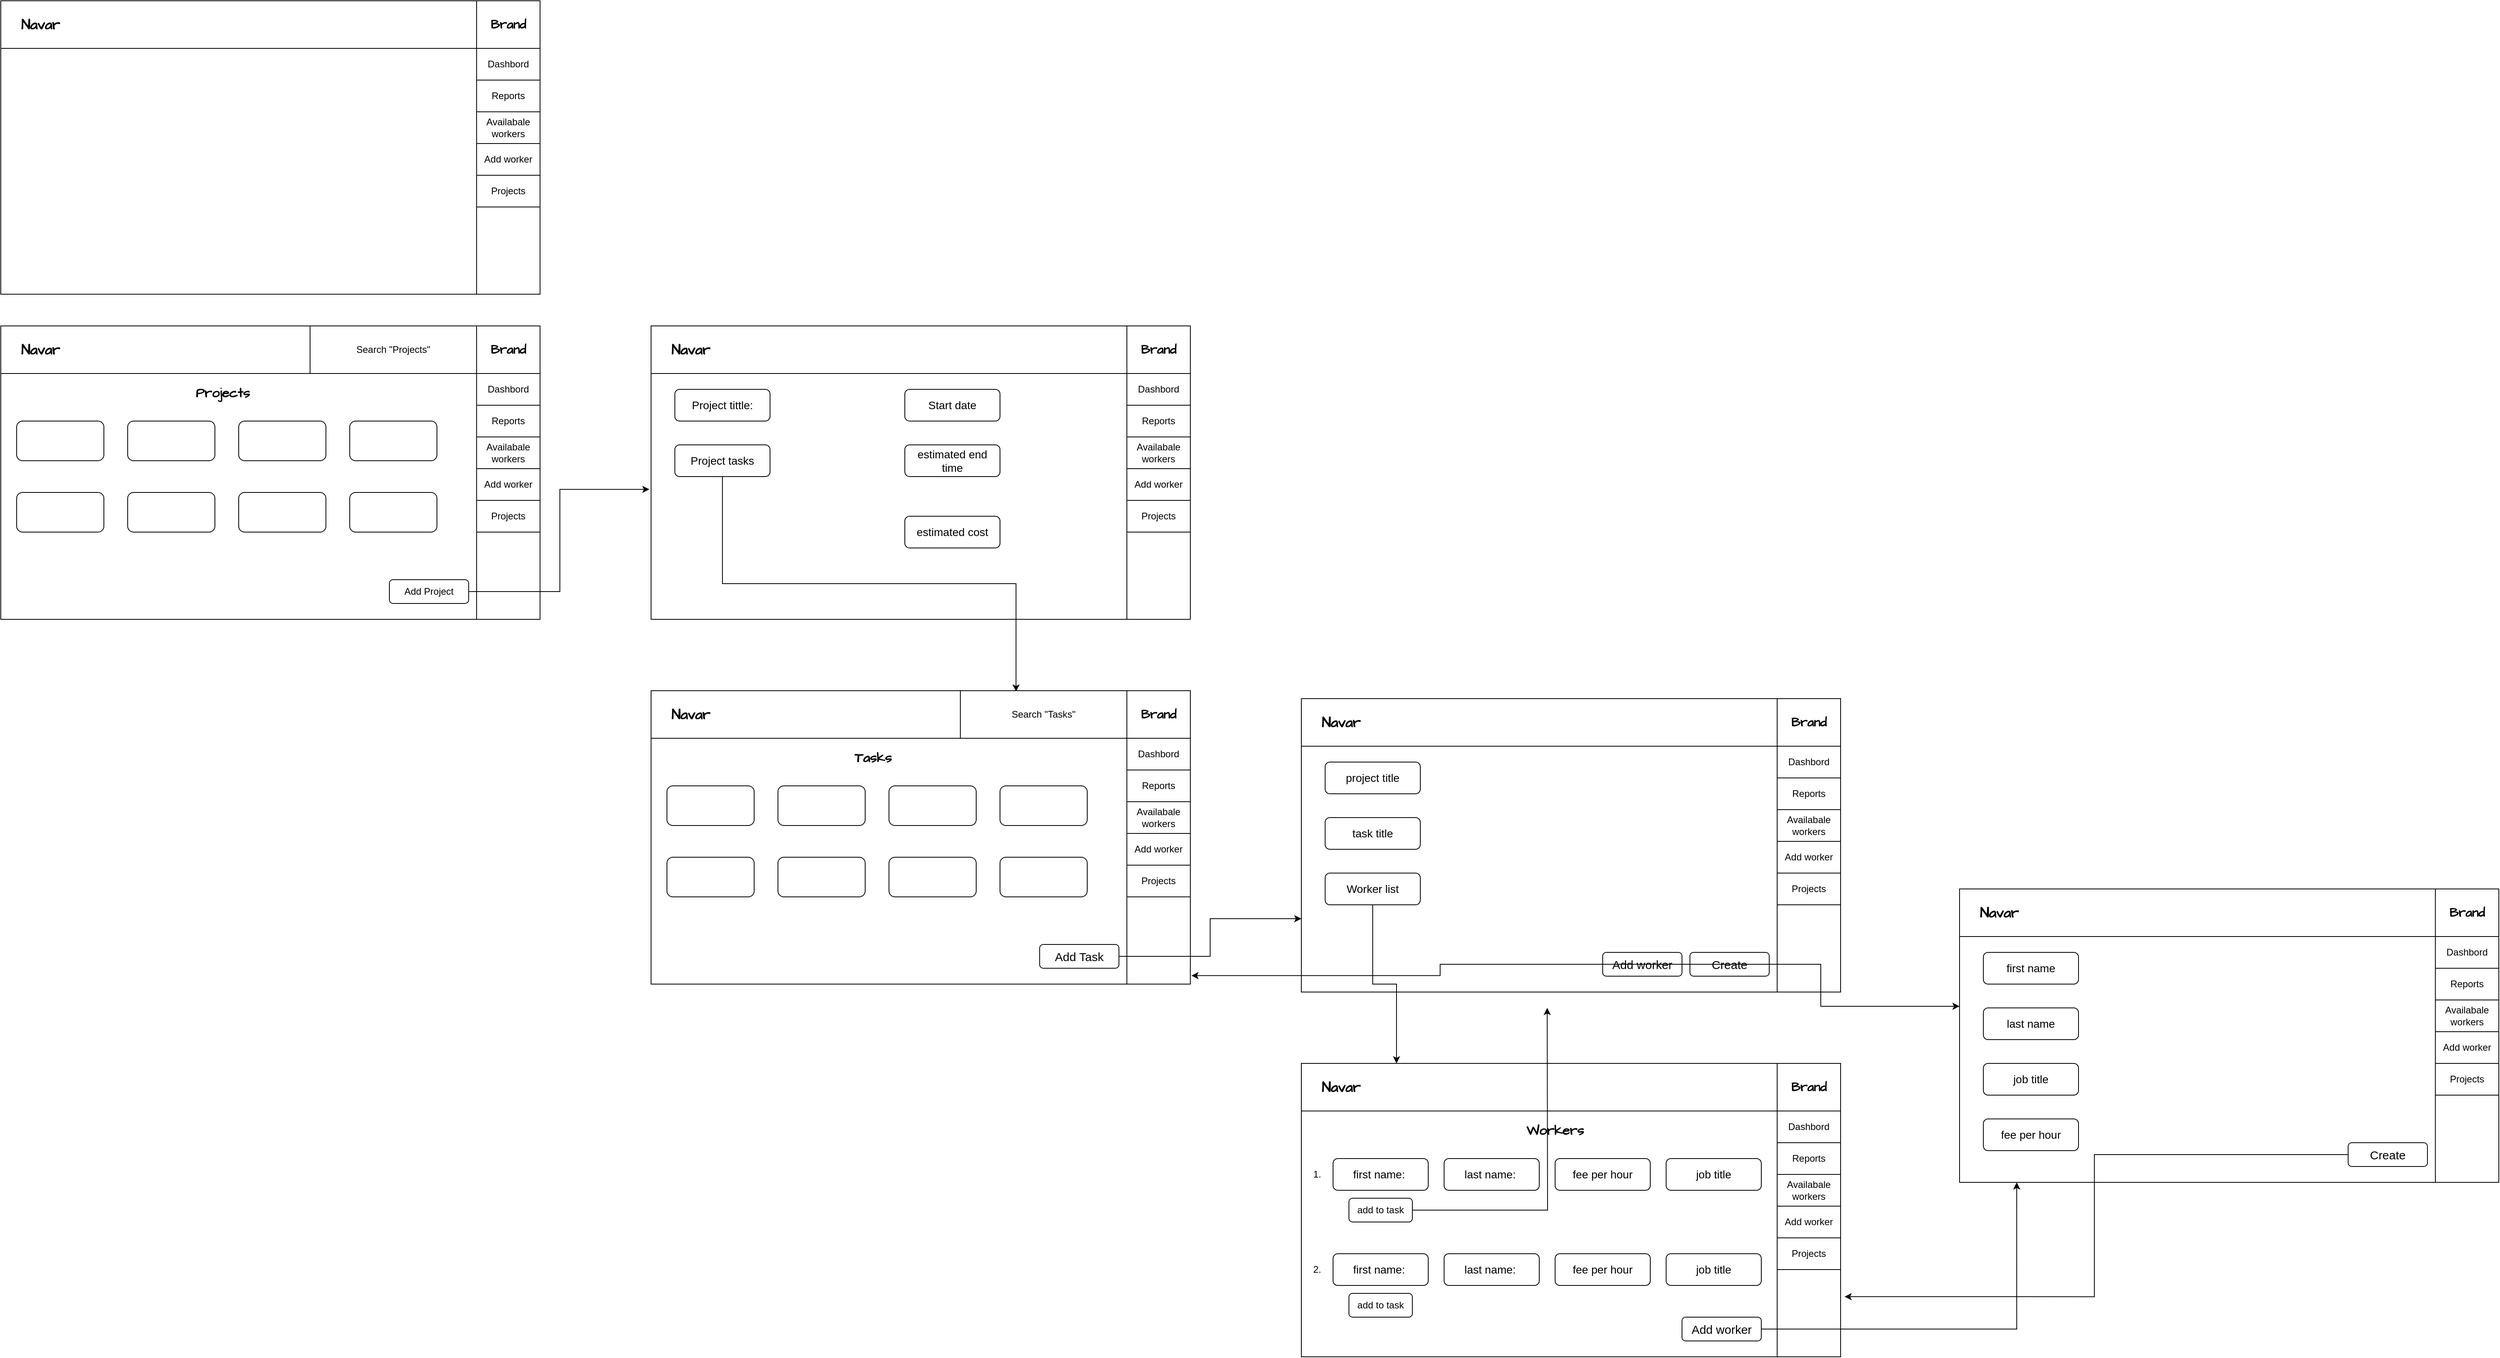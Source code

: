 <mxfile version="24.7.17">
  <diagram name="Page-1" id="PfFdcirzcV028Nw6eptN">
    <mxGraphModel dx="1500" dy="1999" grid="1" gridSize="10" guides="1" tooltips="1" connect="1" arrows="1" fold="1" page="1" pageScale="1" pageWidth="850" pageHeight="1100" background="none" math="0" shadow="0">
      <root>
        <mxCell id="0" />
        <mxCell id="1" parent="0" />
        <mxCell id="u3_5EbA_TvtJygDQ1i6E-4" value="" style="rounded=0;whiteSpace=wrap;html=1;hachureGap=4;fontFamily=Architects Daughter;fontSource=https%3A%2F%2Ffonts.googleapis.com%2Fcss%3Ffamily%3DArchitects%2BDaughter;" parent="1" vertex="1">
          <mxGeometry x="80" y="80" width="680" height="370" as="geometry" />
        </mxCell>
        <mxCell id="u3_5EbA_TvtJygDQ1i6E-6" value="" style="rounded=0;whiteSpace=wrap;html=1;hachureGap=4;fontFamily=Architects Daughter;fontSource=https%3A%2F%2Ffonts.googleapis.com%2Fcss%3Ffamily%3DArchitects%2BDaughter;" parent="1" vertex="1">
          <mxGeometry x="80" y="80" width="600" height="60" as="geometry" />
        </mxCell>
        <mxCell id="u3_5EbA_TvtJygDQ1i6E-7" value="" style="rounded=0;whiteSpace=wrap;html=1;hachureGap=4;fontFamily=Architects Daughter;fontSource=https%3A%2F%2Ffonts.googleapis.com%2Fcss%3Ffamily%3DArchitects%2BDaughter;" parent="1" vertex="1">
          <mxGeometry x="680" y="80" width="80" height="370" as="geometry" />
        </mxCell>
        <mxCell id="u3_5EbA_TvtJygDQ1i6E-8" value="&lt;font style=&quot;font-size: 16px;&quot;&gt;Brand&lt;/font&gt;" style="text;html=1;align=center;verticalAlign=middle;whiteSpace=wrap;rounded=0;fontFamily=Architects Daughter;fontSource=https%3A%2F%2Ffonts.googleapis.com%2Fcss%3Ffamily%3DArchitects%2BDaughter;fontStyle=1;" parent="1" vertex="1">
          <mxGeometry x="690" y="95" width="60" height="30" as="geometry" />
        </mxCell>
        <mxCell id="u3_5EbA_TvtJygDQ1i6E-10" value="&lt;div style=&quot;font-size: 14px;&quot;&gt;&lt;font style=&quot;font-size: 18px;&quot;&gt;&lt;b&gt;Navar&lt;/b&gt;&lt;/font&gt;&lt;/div&gt;" style="text;html=1;align=center;verticalAlign=middle;whiteSpace=wrap;rounded=0;fontFamily=Architects Daughter;fontSource=https%3A%2F%2Ffonts.googleapis.com%2Fcss%3Ffamily%3DArchitects%2BDaughter;" parent="1" vertex="1">
          <mxGeometry x="100" y="95" width="60" height="30" as="geometry" />
        </mxCell>
        <mxCell id="u3_5EbA_TvtJygDQ1i6E-11" value="" style="rounded=1;whiteSpace=wrap;html=1;hachureGap=4;fontFamily=Architects Daughter;fontSource=https%3A%2F%2Ffonts.googleapis.com%2Fcss%3Ffamily%3DArchitects%2BDaughter;" parent="1" vertex="1">
          <mxGeometry x="100" y="200" width="110" height="50" as="geometry" />
        </mxCell>
        <mxCell id="u3_5EbA_TvtJygDQ1i6E-12" value="" style="rounded=1;whiteSpace=wrap;html=1;hachureGap=4;fontFamily=Architects Daughter;fontSource=https%3A%2F%2Ffonts.googleapis.com%2Fcss%3Ffamily%3DArchitects%2BDaughter;" parent="1" vertex="1">
          <mxGeometry x="240" y="200" width="110" height="50" as="geometry" />
        </mxCell>
        <mxCell id="u3_5EbA_TvtJygDQ1i6E-13" value="" style="rounded=1;whiteSpace=wrap;html=1;hachureGap=4;fontFamily=Architects Daughter;fontSource=https%3A%2F%2Ffonts.googleapis.com%2Fcss%3Ffamily%3DArchitects%2BDaughter;" parent="1" vertex="1">
          <mxGeometry x="380" y="200" width="110" height="50" as="geometry" />
        </mxCell>
        <mxCell id="u3_5EbA_TvtJygDQ1i6E-14" value="" style="rounded=1;whiteSpace=wrap;html=1;hachureGap=4;fontFamily=Architects Daughter;fontSource=https%3A%2F%2Ffonts.googleapis.com%2Fcss%3Ffamily%3DArchitects%2BDaughter;" parent="1" vertex="1">
          <mxGeometry x="520" y="200" width="110" height="50" as="geometry" />
        </mxCell>
        <mxCell id="u3_5EbA_TvtJygDQ1i6E-15" value="" style="rounded=1;whiteSpace=wrap;html=1;hachureGap=4;fontFamily=Architects Daughter;fontSource=https%3A%2F%2Ffonts.googleapis.com%2Fcss%3Ffamily%3DArchitects%2BDaughter;" parent="1" vertex="1">
          <mxGeometry x="100" y="290" width="110" height="50" as="geometry" />
        </mxCell>
        <mxCell id="u3_5EbA_TvtJygDQ1i6E-16" value="" style="rounded=1;whiteSpace=wrap;html=1;hachureGap=4;fontFamily=Architects Daughter;fontSource=https%3A%2F%2Ffonts.googleapis.com%2Fcss%3Ffamily%3DArchitects%2BDaughter;" parent="1" vertex="1">
          <mxGeometry x="240" y="290" width="110" height="50" as="geometry" />
        </mxCell>
        <mxCell id="u3_5EbA_TvtJygDQ1i6E-17" value="" style="rounded=1;whiteSpace=wrap;html=1;hachureGap=4;fontFamily=Architects Daughter;fontSource=https%3A%2F%2Ffonts.googleapis.com%2Fcss%3Ffamily%3DArchitects%2BDaughter;" parent="1" vertex="1">
          <mxGeometry x="380" y="290" width="110" height="50" as="geometry" />
        </mxCell>
        <mxCell id="u3_5EbA_TvtJygDQ1i6E-18" value="" style="rounded=1;whiteSpace=wrap;html=1;hachureGap=4;fontFamily=Architects Daughter;fontSource=https%3A%2F%2Ffonts.googleapis.com%2Fcss%3Ffamily%3DArchitects%2BDaughter;" parent="1" vertex="1">
          <mxGeometry x="520" y="290" width="110" height="50" as="geometry" />
        </mxCell>
        <mxCell id="u3_5EbA_TvtJygDQ1i6E-19" value="&lt;div style=&quot;font-size: 17px;&quot;&gt;Projects&lt;/div&gt;" style="text;html=1;align=center;verticalAlign=middle;whiteSpace=wrap;rounded=0;fontFamily=Architects Daughter;fontSource=https%3A%2F%2Ffonts.googleapis.com%2Fcss%3Ffamily%3DArchitects%2BDaughter;fontSize=17;fontStyle=1;" parent="1" vertex="1">
          <mxGeometry x="330" y="150" width="60" height="30" as="geometry" />
        </mxCell>
        <mxCell id="u3_5EbA_TvtJygDQ1i6E-25" value="Add Project" style="rounded=1;whiteSpace=wrap;html=1;" parent="1" vertex="1">
          <mxGeometry x="570" y="400" width="100" height="30" as="geometry" />
        </mxCell>
        <mxCell id="u3_5EbA_TvtJygDQ1i6E-41" value="" style="rounded=0;whiteSpace=wrap;html=1;hachureGap=4;fontFamily=Architects Daughter;fontSource=https%3A%2F%2Ffonts.googleapis.com%2Fcss%3Ffamily%3DArchitects%2BDaughter;" parent="1" vertex="1">
          <mxGeometry x="80" y="-330" width="680" height="370" as="geometry" />
        </mxCell>
        <mxCell id="u3_5EbA_TvtJygDQ1i6E-42" value="" style="rounded=0;whiteSpace=wrap;html=1;hachureGap=4;fontFamily=Architects Daughter;fontSource=https%3A%2F%2Ffonts.googleapis.com%2Fcss%3Ffamily%3DArchitects%2BDaughter;" parent="1" vertex="1">
          <mxGeometry x="80" y="-330" width="600" height="60" as="geometry" />
        </mxCell>
        <mxCell id="u3_5EbA_TvtJygDQ1i6E-43" value="" style="rounded=0;whiteSpace=wrap;html=1;hachureGap=4;fontFamily=Architects Daughter;fontSource=https%3A%2F%2Ffonts.googleapis.com%2Fcss%3Ffamily%3DArchitects%2BDaughter;" parent="1" vertex="1">
          <mxGeometry x="680" y="-330" width="80" height="370" as="geometry" />
        </mxCell>
        <mxCell id="u3_5EbA_TvtJygDQ1i6E-45" value="&lt;div style=&quot;font-size: 14px;&quot;&gt;&lt;font style=&quot;font-size: 18px;&quot;&gt;&lt;b&gt;Navar&lt;/b&gt;&lt;/font&gt;&lt;/div&gt;" style="text;html=1;align=center;verticalAlign=middle;whiteSpace=wrap;rounded=0;fontFamily=Architects Daughter;fontSource=https%3A%2F%2Ffonts.googleapis.com%2Fcss%3Ffamily%3DArchitects%2BDaughter;" parent="1" vertex="1">
          <mxGeometry x="100" y="-315" width="60" height="30" as="geometry" />
        </mxCell>
        <mxCell id="u3_5EbA_TvtJygDQ1i6E-56" value="" style="rounded=0;whiteSpace=wrap;html=1;hachureGap=4;fontFamily=Architects Daughter;fontSource=https%3A%2F%2Ffonts.googleapis.com%2Fcss%3Ffamily%3DArchitects%2BDaughter;" parent="1" vertex="1">
          <mxGeometry x="900" y="80" width="680" height="370" as="geometry" />
        </mxCell>
        <mxCell id="u3_5EbA_TvtJygDQ1i6E-57" value="" style="rounded=0;whiteSpace=wrap;html=1;hachureGap=4;fontFamily=Architects Daughter;fontSource=https%3A%2F%2Ffonts.googleapis.com%2Fcss%3Ffamily%3DArchitects%2BDaughter;" parent="1" vertex="1">
          <mxGeometry x="900" y="80" width="600" height="60" as="geometry" />
        </mxCell>
        <mxCell id="u3_5EbA_TvtJygDQ1i6E-58" value="" style="rounded=0;whiteSpace=wrap;html=1;hachureGap=4;fontFamily=Architects Daughter;fontSource=https%3A%2F%2Ffonts.googleapis.com%2Fcss%3Ffamily%3DArchitects%2BDaughter;" parent="1" vertex="1">
          <mxGeometry x="1500" y="80" width="80" height="370" as="geometry" />
        </mxCell>
        <mxCell id="u3_5EbA_TvtJygDQ1i6E-59" value="&lt;font style=&quot;font-size: 16px;&quot;&gt;Brand&lt;/font&gt;" style="text;html=1;align=center;verticalAlign=middle;whiteSpace=wrap;rounded=0;fontFamily=Architects Daughter;fontSource=https%3A%2F%2Ffonts.googleapis.com%2Fcss%3Ffamily%3DArchitects%2BDaughter;fontStyle=1;" parent="1" vertex="1">
          <mxGeometry x="1510" y="95" width="60" height="30" as="geometry" />
        </mxCell>
        <mxCell id="u3_5EbA_TvtJygDQ1i6E-60" value="&lt;div style=&quot;font-size: 14px;&quot;&gt;&lt;font style=&quot;font-size: 18px;&quot;&gt;&lt;b&gt;Navar&lt;/b&gt;&lt;/font&gt;&lt;/div&gt;" style="text;html=1;align=center;verticalAlign=middle;whiteSpace=wrap;rounded=0;fontFamily=Architects Daughter;fontSource=https%3A%2F%2Ffonts.googleapis.com%2Fcss%3Ffamily%3DArchitects%2BDaughter;" parent="1" vertex="1">
          <mxGeometry x="920" y="95" width="60" height="30" as="geometry" />
        </mxCell>
        <mxCell id="u3_5EbA_TvtJygDQ1i6E-62" style="edgeStyle=orthogonalEdgeStyle;rounded=0;orthogonalLoop=1;jettySize=auto;html=1;entryX=-0.003;entryY=0.557;entryDx=0;entryDy=0;entryPerimeter=0;" parent="1" source="u3_5EbA_TvtJygDQ1i6E-25" target="u3_5EbA_TvtJygDQ1i6E-56" edge="1">
          <mxGeometry relative="1" as="geometry" />
        </mxCell>
        <mxCell id="u3_5EbA_TvtJygDQ1i6E-63" value="Project tittle: " style="rounded=1;whiteSpace=wrap;html=1;fontSize=14;" parent="1" vertex="1">
          <mxGeometry x="930" y="160" width="120" height="40" as="geometry" />
        </mxCell>
        <mxCell id="u3_5EbA_TvtJygDQ1i6E-64" value="&lt;div&gt;Project tasks&lt;/div&gt;" style="rounded=1;whiteSpace=wrap;html=1;fontSize=14;" parent="1" vertex="1">
          <mxGeometry x="930" y="230" width="120" height="40" as="geometry" />
        </mxCell>
        <mxCell id="u3_5EbA_TvtJygDQ1i6E-72" style="edgeStyle=orthogonalEdgeStyle;rounded=0;orthogonalLoop=1;jettySize=auto;html=1;entryX=0.767;entryY=0.018;entryDx=0;entryDy=0;entryPerimeter=0;" parent="1" source="u3_5EbA_TvtJygDQ1i6E-64" target="u3_5EbA_TvtJygDQ1i6E-74" edge="1">
          <mxGeometry relative="1" as="geometry">
            <mxPoint x="1399.8" y="531.02" as="targetPoint" />
          </mxGeometry>
        </mxCell>
        <mxCell id="u3_5EbA_TvtJygDQ1i6E-73" value="" style="rounded=0;whiteSpace=wrap;html=1;hachureGap=4;fontFamily=Architects Daughter;fontSource=https%3A%2F%2Ffonts.googleapis.com%2Fcss%3Ffamily%3DArchitects%2BDaughter;" parent="1" vertex="1">
          <mxGeometry x="900" y="540" width="680" height="370" as="geometry" />
        </mxCell>
        <mxCell id="u3_5EbA_TvtJygDQ1i6E-74" value="" style="rounded=0;whiteSpace=wrap;html=1;hachureGap=4;fontFamily=Architects Daughter;fontSource=https%3A%2F%2Ffonts.googleapis.com%2Fcss%3Ffamily%3DArchitects%2BDaughter;" parent="1" vertex="1">
          <mxGeometry x="900" y="540" width="600" height="60" as="geometry" />
        </mxCell>
        <mxCell id="u3_5EbA_TvtJygDQ1i6E-75" value="" style="rounded=0;whiteSpace=wrap;html=1;hachureGap=4;fontFamily=Architects Daughter;fontSource=https%3A%2F%2Ffonts.googleapis.com%2Fcss%3Ffamily%3DArchitects%2BDaughter;" parent="1" vertex="1">
          <mxGeometry x="1500" y="540" width="80" height="370" as="geometry" />
        </mxCell>
        <mxCell id="u3_5EbA_TvtJygDQ1i6E-76" value="&lt;font style=&quot;font-size: 16px;&quot;&gt;Brand&lt;/font&gt;" style="text;html=1;align=center;verticalAlign=middle;whiteSpace=wrap;rounded=0;fontFamily=Architects Daughter;fontSource=https%3A%2F%2Ffonts.googleapis.com%2Fcss%3Ffamily%3DArchitects%2BDaughter;fontStyle=1;" parent="1" vertex="1">
          <mxGeometry x="1510" y="555" width="60" height="30" as="geometry" />
        </mxCell>
        <mxCell id="u3_5EbA_TvtJygDQ1i6E-77" value="&lt;div style=&quot;font-size: 14px;&quot;&gt;&lt;font style=&quot;font-size: 18px;&quot;&gt;&lt;b&gt;Navar&lt;/b&gt;&lt;/font&gt;&lt;/div&gt;" style="text;html=1;align=center;verticalAlign=middle;whiteSpace=wrap;rounded=0;fontFamily=Architects Daughter;fontSource=https%3A%2F%2Ffonts.googleapis.com%2Fcss%3Ffamily%3DArchitects%2BDaughter;" parent="1" vertex="1">
          <mxGeometry x="920" y="555" width="60" height="30" as="geometry" />
        </mxCell>
        <mxCell id="u3_5EbA_TvtJygDQ1i6E-78" value="" style="rounded=1;whiteSpace=wrap;html=1;hachureGap=4;fontFamily=Architects Daughter;fontSource=https%3A%2F%2Ffonts.googleapis.com%2Fcss%3Ffamily%3DArchitects%2BDaughter;" parent="1" vertex="1">
          <mxGeometry x="920" y="660" width="110" height="50" as="geometry" />
        </mxCell>
        <mxCell id="u3_5EbA_TvtJygDQ1i6E-79" value="" style="rounded=1;whiteSpace=wrap;html=1;hachureGap=4;fontFamily=Architects Daughter;fontSource=https%3A%2F%2Ffonts.googleapis.com%2Fcss%3Ffamily%3DArchitects%2BDaughter;" parent="1" vertex="1">
          <mxGeometry x="1060" y="660" width="110" height="50" as="geometry" />
        </mxCell>
        <mxCell id="u3_5EbA_TvtJygDQ1i6E-80" value="" style="rounded=1;whiteSpace=wrap;html=1;hachureGap=4;fontFamily=Architects Daughter;fontSource=https%3A%2F%2Ffonts.googleapis.com%2Fcss%3Ffamily%3DArchitects%2BDaughter;" parent="1" vertex="1">
          <mxGeometry x="1200" y="660" width="110" height="50" as="geometry" />
        </mxCell>
        <mxCell id="u3_5EbA_TvtJygDQ1i6E-81" value="" style="rounded=1;whiteSpace=wrap;html=1;hachureGap=4;fontFamily=Architects Daughter;fontSource=https%3A%2F%2Ffonts.googleapis.com%2Fcss%3Ffamily%3DArchitects%2BDaughter;" parent="1" vertex="1">
          <mxGeometry x="1340" y="660" width="110" height="50" as="geometry" />
        </mxCell>
        <mxCell id="u3_5EbA_TvtJygDQ1i6E-82" value="" style="rounded=1;whiteSpace=wrap;html=1;hachureGap=4;fontFamily=Architects Daughter;fontSource=https%3A%2F%2Ffonts.googleapis.com%2Fcss%3Ffamily%3DArchitects%2BDaughter;" parent="1" vertex="1">
          <mxGeometry x="920" y="750" width="110" height="50" as="geometry" />
        </mxCell>
        <mxCell id="u3_5EbA_TvtJygDQ1i6E-83" value="" style="rounded=1;whiteSpace=wrap;html=1;hachureGap=4;fontFamily=Architects Daughter;fontSource=https%3A%2F%2Ffonts.googleapis.com%2Fcss%3Ffamily%3DArchitects%2BDaughter;" parent="1" vertex="1">
          <mxGeometry x="1060" y="750" width="110" height="50" as="geometry" />
        </mxCell>
        <mxCell id="u3_5EbA_TvtJygDQ1i6E-84" value="" style="rounded=1;whiteSpace=wrap;html=1;hachureGap=4;fontFamily=Architects Daughter;fontSource=https%3A%2F%2Ffonts.googleapis.com%2Fcss%3Ffamily%3DArchitects%2BDaughter;" parent="1" vertex="1">
          <mxGeometry x="1200" y="750" width="110" height="50" as="geometry" />
        </mxCell>
        <mxCell id="u3_5EbA_TvtJygDQ1i6E-85" value="" style="rounded=1;whiteSpace=wrap;html=1;hachureGap=4;fontFamily=Architects Daughter;fontSource=https%3A%2F%2Ffonts.googleapis.com%2Fcss%3Ffamily%3DArchitects%2BDaughter;" parent="1" vertex="1">
          <mxGeometry x="1340" y="750" width="110" height="50" as="geometry" />
        </mxCell>
        <mxCell id="u3_5EbA_TvtJygDQ1i6E-86" value="Tasks" style="text;html=1;align=center;verticalAlign=middle;whiteSpace=wrap;rounded=0;fontFamily=Architects Daughter;fontSource=https%3A%2F%2Ffonts.googleapis.com%2Fcss%3Ffamily%3DArchitects%2BDaughter;fontSize=17;fontStyle=1;" parent="1" vertex="1">
          <mxGeometry x="1150" y="610" width="60" height="30" as="geometry" />
        </mxCell>
        <mxCell id="u3_5EbA_TvtJygDQ1i6E-113" style="edgeStyle=orthogonalEdgeStyle;rounded=0;orthogonalLoop=1;jettySize=auto;html=1;entryX=0;entryY=0.75;entryDx=0;entryDy=0;" parent="1" source="u3_5EbA_TvtJygDQ1i6E-87" target="u3_5EbA_TvtJygDQ1i6E-99" edge="1">
          <mxGeometry relative="1" as="geometry" />
        </mxCell>
        <mxCell id="u3_5EbA_TvtJygDQ1i6E-87" value="&lt;font style=&quot;font-size: 15px;&quot;&gt;Add Task&lt;br&gt;&lt;/font&gt;" style="rounded=1;whiteSpace=wrap;html=1;" parent="1" vertex="1">
          <mxGeometry x="1390" y="860" width="100" height="30" as="geometry" />
        </mxCell>
        <mxCell id="u3_5EbA_TvtJygDQ1i6E-89" value="Start date" style="rounded=1;whiteSpace=wrap;html=1;fontSize=14;" parent="1" vertex="1">
          <mxGeometry x="1220" y="160" width="120" height="40" as="geometry" />
        </mxCell>
        <mxCell id="u3_5EbA_TvtJygDQ1i6E-94" value="estimated end time" style="rounded=1;whiteSpace=wrap;html=1;fontSize=14;" parent="1" vertex="1">
          <mxGeometry x="1220" y="230" width="120" height="40" as="geometry" />
        </mxCell>
        <mxCell id="u3_5EbA_TvtJygDQ1i6E-97" value="estimated cost" style="rounded=1;whiteSpace=wrap;html=1;fontSize=14;" parent="1" vertex="1">
          <mxGeometry x="1220" y="320" width="120" height="40" as="geometry" />
        </mxCell>
        <mxCell id="u3_5EbA_TvtJygDQ1i6E-99" value="" style="rounded=0;whiteSpace=wrap;html=1;hachureGap=4;fontFamily=Architects Daughter;fontSource=https%3A%2F%2Ffonts.googleapis.com%2Fcss%3Ffamily%3DArchitects%2BDaughter;" parent="1" vertex="1">
          <mxGeometry x="1720" y="550" width="680" height="370" as="geometry" />
        </mxCell>
        <mxCell id="u3_5EbA_TvtJygDQ1i6E-100" value="" style="rounded=0;whiteSpace=wrap;html=1;hachureGap=4;fontFamily=Architects Daughter;fontSource=https%3A%2F%2Ffonts.googleapis.com%2Fcss%3Ffamily%3DArchitects%2BDaughter;" parent="1" vertex="1">
          <mxGeometry x="1720" y="550" width="600" height="60" as="geometry" />
        </mxCell>
        <mxCell id="u3_5EbA_TvtJygDQ1i6E-101" value="" style="rounded=0;whiteSpace=wrap;html=1;hachureGap=4;fontFamily=Architects Daughter;fontSource=https%3A%2F%2Ffonts.googleapis.com%2Fcss%3Ffamily%3DArchitects%2BDaughter;" parent="1" vertex="1">
          <mxGeometry x="2320" y="550" width="80" height="370" as="geometry" />
        </mxCell>
        <mxCell id="u3_5EbA_TvtJygDQ1i6E-102" value="&lt;font style=&quot;font-size: 16px;&quot;&gt;Brand&lt;/font&gt;" style="text;html=1;align=center;verticalAlign=middle;whiteSpace=wrap;rounded=0;fontFamily=Architects Daughter;fontSource=https%3A%2F%2Ffonts.googleapis.com%2Fcss%3Ffamily%3DArchitects%2BDaughter;fontStyle=1;" parent="1" vertex="1">
          <mxGeometry x="2330" y="565" width="60" height="30" as="geometry" />
        </mxCell>
        <mxCell id="u3_5EbA_TvtJygDQ1i6E-103" value="&lt;div style=&quot;font-size: 14px;&quot;&gt;&lt;font style=&quot;font-size: 18px;&quot;&gt;&lt;b&gt;Navar&lt;/b&gt;&lt;/font&gt;&lt;/div&gt;" style="text;html=1;align=center;verticalAlign=middle;whiteSpace=wrap;rounded=0;fontFamily=Architects Daughter;fontSource=https%3A%2F%2Ffonts.googleapis.com%2Fcss%3Ffamily%3DArchitects%2BDaughter;" parent="1" vertex="1">
          <mxGeometry x="1740" y="565" width="60" height="30" as="geometry" />
        </mxCell>
        <mxCell id="u3_5EbA_TvtJygDQ1i6E-104" value="task title" style="rounded=1;whiteSpace=wrap;html=1;fontSize=14;" parent="1" vertex="1">
          <mxGeometry x="1750" y="700" width="120" height="40" as="geometry" />
        </mxCell>
        <mxCell id="nrmwwnFytRlc-2MW3OOw-3" value="&lt;font style=&quot;font-size: 15px;&quot;&gt;Add worker&lt;br&gt;&lt;/font&gt;" style="rounded=1;whiteSpace=wrap;html=1;" vertex="1" parent="1">
          <mxGeometry x="2100" y="870" width="100" height="30" as="geometry" />
        </mxCell>
        <mxCell id="nrmwwnFytRlc-2MW3OOw-4" value="" style="rounded=0;whiteSpace=wrap;html=1;hachureGap=4;fontFamily=Architects Daughter;fontSource=https%3A%2F%2Ffonts.googleapis.com%2Fcss%3Ffamily%3DArchitects%2BDaughter;" vertex="1" parent="1">
          <mxGeometry x="1720" y="1010" width="680" height="370" as="geometry" />
        </mxCell>
        <mxCell id="nrmwwnFytRlc-2MW3OOw-5" value="" style="rounded=0;whiteSpace=wrap;html=1;hachureGap=4;fontFamily=Architects Daughter;fontSource=https%3A%2F%2Ffonts.googleapis.com%2Fcss%3Ffamily%3DArchitects%2BDaughter;" vertex="1" parent="1">
          <mxGeometry x="1720" y="1010" width="600" height="60" as="geometry" />
        </mxCell>
        <mxCell id="nrmwwnFytRlc-2MW3OOw-6" value="" style="rounded=0;whiteSpace=wrap;html=1;hachureGap=4;fontFamily=Architects Daughter;fontSource=https%3A%2F%2Ffonts.googleapis.com%2Fcss%3Ffamily%3DArchitects%2BDaughter;" vertex="1" parent="1">
          <mxGeometry x="2320" y="1010" width="80" height="370" as="geometry" />
        </mxCell>
        <mxCell id="nrmwwnFytRlc-2MW3OOw-7" value="&lt;font style=&quot;font-size: 16px;&quot;&gt;Brand&lt;/font&gt;" style="text;html=1;align=center;verticalAlign=middle;whiteSpace=wrap;rounded=0;fontFamily=Architects Daughter;fontSource=https%3A%2F%2Ffonts.googleapis.com%2Fcss%3Ffamily%3DArchitects%2BDaughter;fontStyle=1;" vertex="1" parent="1">
          <mxGeometry x="2330" y="1025" width="60" height="30" as="geometry" />
        </mxCell>
        <mxCell id="nrmwwnFytRlc-2MW3OOw-8" value="&lt;div style=&quot;font-size: 14px;&quot;&gt;&lt;font style=&quot;font-size: 18px;&quot;&gt;&lt;b&gt;Navar&lt;/b&gt;&lt;/font&gt;&lt;/div&gt;" style="text;html=1;align=center;verticalAlign=middle;whiteSpace=wrap;rounded=0;fontFamily=Architects Daughter;fontSource=https%3A%2F%2Ffonts.googleapis.com%2Fcss%3Ffamily%3DArchitects%2BDaughter;" vertex="1" parent="1">
          <mxGeometry x="1740" y="1025" width="60" height="30" as="geometry" />
        </mxCell>
        <mxCell id="nrmwwnFytRlc-2MW3OOw-18" value="Worker list" style="rounded=1;whiteSpace=wrap;html=1;fontSize=14;" vertex="1" parent="1">
          <mxGeometry x="1750" y="770" width="120" height="40" as="geometry" />
        </mxCell>
        <mxCell id="nrmwwnFytRlc-2MW3OOw-19" style="edgeStyle=orthogonalEdgeStyle;rounded=0;orthogonalLoop=1;jettySize=auto;html=1;entryX=0.2;entryY=0;entryDx=0;entryDy=0;entryPerimeter=0;" edge="1" parent="1" source="nrmwwnFytRlc-2MW3OOw-18" target="nrmwwnFytRlc-2MW3OOw-5">
          <mxGeometry relative="1" as="geometry" />
        </mxCell>
        <mxCell id="nrmwwnFytRlc-2MW3OOw-21" value="first name:&amp;nbsp;" style="rounded=1;whiteSpace=wrap;html=1;fontSize=14;" vertex="1" parent="1">
          <mxGeometry x="1760" y="1130" width="120" height="40" as="geometry" />
        </mxCell>
        <mxCell id="nrmwwnFytRlc-2MW3OOw-24" value="last name:&amp;nbsp;" style="rounded=1;whiteSpace=wrap;html=1;fontSize=14;" vertex="1" parent="1">
          <mxGeometry x="1900" y="1130" width="120" height="40" as="geometry" />
        </mxCell>
        <mxCell id="nrmwwnFytRlc-2MW3OOw-27" value="job title" style="rounded=1;whiteSpace=wrap;html=1;fontSize=14;" vertex="1" parent="1">
          <mxGeometry x="2180" y="1130" width="120" height="40" as="geometry" />
        </mxCell>
        <mxCell id="nrmwwnFytRlc-2MW3OOw-87" value="" style="edgeStyle=orthogonalEdgeStyle;rounded=0;orthogonalLoop=1;jettySize=auto;html=1;" edge="1" parent="1" target="nrmwwnFytRlc-2MW3OOw-86">
          <mxGeometry relative="1" as="geometry">
            <mxPoint x="2250" y="1125" as="sourcePoint" />
          </mxGeometry>
        </mxCell>
        <mxCell id="nrmwwnFytRlc-2MW3OOw-32" value="" style="rounded=0;whiteSpace=wrap;html=1;" vertex="1" parent="1">
          <mxGeometry x="680" y="-330" width="80" height="60" as="geometry" />
        </mxCell>
        <mxCell id="u3_5EbA_TvtJygDQ1i6E-44" value="&lt;font style=&quot;font-size: 16px;&quot;&gt;Brand&lt;/font&gt;" style="text;html=1;align=center;verticalAlign=middle;whiteSpace=wrap;rounded=0;fontFamily=Architects Daughter;fontSource=https%3A%2F%2Ffonts.googleapis.com%2Fcss%3Ffamily%3DArchitects%2BDaughter;fontStyle=1;" parent="1" vertex="1">
          <mxGeometry x="690" y="-315" width="60" height="30" as="geometry" />
        </mxCell>
        <mxCell id="nrmwwnFytRlc-2MW3OOw-35" value="Dashbord" style="rounded=0;whiteSpace=wrap;html=1;" vertex="1" parent="1">
          <mxGeometry x="680" y="-270" width="80" height="40" as="geometry" />
        </mxCell>
        <mxCell id="nrmwwnFytRlc-2MW3OOw-36" value="Reports" style="rounded=0;whiteSpace=wrap;html=1;" vertex="1" parent="1">
          <mxGeometry x="680" y="-230" width="80" height="40" as="geometry" />
        </mxCell>
        <mxCell id="nrmwwnFytRlc-2MW3OOw-37" value="Projects" style="rounded=0;whiteSpace=wrap;html=1;" vertex="1" parent="1">
          <mxGeometry x="680" y="-110" width="80" height="40" as="geometry" />
        </mxCell>
        <mxCell id="nrmwwnFytRlc-2MW3OOw-38" value="Availabale workers" style="rounded=0;whiteSpace=wrap;html=1;" vertex="1" parent="1">
          <mxGeometry x="680" y="-190" width="80" height="40" as="geometry" />
        </mxCell>
        <mxCell id="nrmwwnFytRlc-2MW3OOw-39" value="Add worker" style="rounded=0;whiteSpace=wrap;html=1;" vertex="1" parent="1">
          <mxGeometry x="680" y="-150" width="80" height="40" as="geometry" />
        </mxCell>
        <mxCell id="nrmwwnFytRlc-2MW3OOw-40" value="Dashbord" style="rounded=0;whiteSpace=wrap;html=1;" vertex="1" parent="1">
          <mxGeometry x="680" y="140" width="80" height="40" as="geometry" />
        </mxCell>
        <mxCell id="nrmwwnFytRlc-2MW3OOw-41" value="Reports" style="rounded=0;whiteSpace=wrap;html=1;" vertex="1" parent="1">
          <mxGeometry x="680" y="180" width="80" height="40" as="geometry" />
        </mxCell>
        <mxCell id="nrmwwnFytRlc-2MW3OOw-42" value="Projects" style="rounded=0;whiteSpace=wrap;html=1;" vertex="1" parent="1">
          <mxGeometry x="680" y="300" width="80" height="40" as="geometry" />
        </mxCell>
        <mxCell id="nrmwwnFytRlc-2MW3OOw-43" value="Availabale workers" style="rounded=0;whiteSpace=wrap;html=1;" vertex="1" parent="1">
          <mxGeometry x="680" y="220" width="80" height="40" as="geometry" />
        </mxCell>
        <mxCell id="nrmwwnFytRlc-2MW3OOw-44" value="Add worker" style="rounded=0;whiteSpace=wrap;html=1;" vertex="1" parent="1">
          <mxGeometry x="680" y="260" width="80" height="40" as="geometry" />
        </mxCell>
        <mxCell id="nrmwwnFytRlc-2MW3OOw-45" value="Dashbord" style="rounded=0;whiteSpace=wrap;html=1;" vertex="1" parent="1">
          <mxGeometry x="1500" y="140" width="80" height="40" as="geometry" />
        </mxCell>
        <mxCell id="nrmwwnFytRlc-2MW3OOw-46" value="Reports" style="rounded=0;whiteSpace=wrap;html=1;" vertex="1" parent="1">
          <mxGeometry x="1500" y="180" width="80" height="40" as="geometry" />
        </mxCell>
        <mxCell id="nrmwwnFytRlc-2MW3OOw-47" value="Projects" style="rounded=0;whiteSpace=wrap;html=1;" vertex="1" parent="1">
          <mxGeometry x="1500" y="300" width="80" height="40" as="geometry" />
        </mxCell>
        <mxCell id="nrmwwnFytRlc-2MW3OOw-48" value="Availabale workers" style="rounded=0;whiteSpace=wrap;html=1;" vertex="1" parent="1">
          <mxGeometry x="1500" y="220" width="80" height="40" as="geometry" />
        </mxCell>
        <mxCell id="nrmwwnFytRlc-2MW3OOw-49" value="Add worker" style="rounded=0;whiteSpace=wrap;html=1;" vertex="1" parent="1">
          <mxGeometry x="1500" y="260" width="80" height="40" as="geometry" />
        </mxCell>
        <mxCell id="nrmwwnFytRlc-2MW3OOw-50" value="Dashbord" style="rounded=0;whiteSpace=wrap;html=1;" vertex="1" parent="1">
          <mxGeometry x="1500" y="600" width="80" height="40" as="geometry" />
        </mxCell>
        <mxCell id="nrmwwnFytRlc-2MW3OOw-51" value="Reports" style="rounded=0;whiteSpace=wrap;html=1;" vertex="1" parent="1">
          <mxGeometry x="1500" y="640" width="80" height="40" as="geometry" />
        </mxCell>
        <mxCell id="nrmwwnFytRlc-2MW3OOw-52" value="Projects" style="rounded=0;whiteSpace=wrap;html=1;" vertex="1" parent="1">
          <mxGeometry x="1500" y="760" width="80" height="40" as="geometry" />
        </mxCell>
        <mxCell id="nrmwwnFytRlc-2MW3OOw-53" value="Availabale workers" style="rounded=0;whiteSpace=wrap;html=1;" vertex="1" parent="1">
          <mxGeometry x="1500" y="680" width="80" height="40" as="geometry" />
        </mxCell>
        <mxCell id="nrmwwnFytRlc-2MW3OOw-54" value="Add worker" style="rounded=0;whiteSpace=wrap;html=1;" vertex="1" parent="1">
          <mxGeometry x="1500" y="720" width="80" height="40" as="geometry" />
        </mxCell>
        <mxCell id="nrmwwnFytRlc-2MW3OOw-55" value="Dashbord" style="rounded=0;whiteSpace=wrap;html=1;" vertex="1" parent="1">
          <mxGeometry x="2320" y="610" width="80" height="40" as="geometry" />
        </mxCell>
        <mxCell id="nrmwwnFytRlc-2MW3OOw-56" value="Reports" style="rounded=0;whiteSpace=wrap;html=1;" vertex="1" parent="1">
          <mxGeometry x="2320" y="650" width="80" height="40" as="geometry" />
        </mxCell>
        <mxCell id="nrmwwnFytRlc-2MW3OOw-57" value="Projects" style="rounded=0;whiteSpace=wrap;html=1;" vertex="1" parent="1">
          <mxGeometry x="2320" y="770" width="80" height="40" as="geometry" />
        </mxCell>
        <mxCell id="nrmwwnFytRlc-2MW3OOw-58" value="Availabale workers" style="rounded=0;whiteSpace=wrap;html=1;" vertex="1" parent="1">
          <mxGeometry x="2320" y="690" width="80" height="40" as="geometry" />
        </mxCell>
        <mxCell id="nrmwwnFytRlc-2MW3OOw-59" value="Add worker" style="rounded=0;whiteSpace=wrap;html=1;" vertex="1" parent="1">
          <mxGeometry x="2320" y="730" width="80" height="40" as="geometry" />
        </mxCell>
        <mxCell id="nrmwwnFytRlc-2MW3OOw-60" value="Dashbord" style="rounded=0;whiteSpace=wrap;html=1;" vertex="1" parent="1">
          <mxGeometry x="2320" y="1070" width="80" height="40" as="geometry" />
        </mxCell>
        <mxCell id="nrmwwnFytRlc-2MW3OOw-61" value="Reports" style="rounded=0;whiteSpace=wrap;html=1;" vertex="1" parent="1">
          <mxGeometry x="2320" y="1110" width="80" height="40" as="geometry" />
        </mxCell>
        <mxCell id="nrmwwnFytRlc-2MW3OOw-62" value="Projects" style="rounded=0;whiteSpace=wrap;html=1;" vertex="1" parent="1">
          <mxGeometry x="2320" y="1230" width="80" height="40" as="geometry" />
        </mxCell>
        <mxCell id="nrmwwnFytRlc-2MW3OOw-63" value="Availabale workers" style="rounded=0;whiteSpace=wrap;html=1;" vertex="1" parent="1">
          <mxGeometry x="2320" y="1150" width="80" height="40" as="geometry" />
        </mxCell>
        <mxCell id="nrmwwnFytRlc-2MW3OOw-64" value="Add worker" style="rounded=0;whiteSpace=wrap;html=1;" vertex="1" parent="1">
          <mxGeometry x="2320" y="1190" width="80" height="40" as="geometry" />
        </mxCell>
        <mxCell id="nrmwwnFytRlc-2MW3OOw-65" value="first name:&amp;nbsp;" style="rounded=1;whiteSpace=wrap;html=1;fontSize=14;" vertex="1" parent="1">
          <mxGeometry x="1760" y="1250" width="120" height="40" as="geometry" />
        </mxCell>
        <mxCell id="nrmwwnFytRlc-2MW3OOw-68" value="last name:&amp;nbsp;" style="rounded=1;whiteSpace=wrap;html=1;fontSize=14;" vertex="1" parent="1">
          <mxGeometry x="1900" y="1250" width="120" height="40" as="geometry" />
        </mxCell>
        <mxCell id="nrmwwnFytRlc-2MW3OOw-69" value="job title" style="rounded=1;whiteSpace=wrap;html=1;fontSize=14;" vertex="1" parent="1">
          <mxGeometry x="2180" y="1250" width="120" height="40" as="geometry" />
        </mxCell>
        <mxCell id="nrmwwnFytRlc-2MW3OOw-85" value="&lt;span style=&quot;font-size: 15px;&quot;&gt;Create&lt;/span&gt;" style="rounded=1;whiteSpace=wrap;html=1;" vertex="1" parent="1">
          <mxGeometry x="2210" y="870" width="100" height="30" as="geometry" />
        </mxCell>
        <mxCell id="nrmwwnFytRlc-2MW3OOw-89" style="edgeStyle=orthogonalEdgeStyle;rounded=0;orthogonalLoop=1;jettySize=auto;html=1;entryX=1.017;entryY=0.971;entryDx=0;entryDy=0;entryPerimeter=0;" edge="1" parent="1" source="nrmwwnFytRlc-2MW3OOw-85" target="u3_5EbA_TvtJygDQ1i6E-75">
          <mxGeometry relative="1" as="geometry" />
        </mxCell>
        <mxCell id="nrmwwnFytRlc-2MW3OOw-90" value="&lt;font style=&quot;font-size: 15px;&quot;&gt;Add worker&lt;br&gt;&lt;/font&gt;" style="rounded=1;whiteSpace=wrap;html=1;" vertex="1" parent="1">
          <mxGeometry x="2200" y="1330" width="100" height="30" as="geometry" />
        </mxCell>
        <mxCell id="nrmwwnFytRlc-2MW3OOw-91" value="" style="rounded=0;whiteSpace=wrap;html=1;hachureGap=4;fontFamily=Architects Daughter;fontSource=https%3A%2F%2Ffonts.googleapis.com%2Fcss%3Ffamily%3DArchitects%2BDaughter;" vertex="1" parent="1">
          <mxGeometry x="2550" y="790" width="680" height="370" as="geometry" />
        </mxCell>
        <mxCell id="nrmwwnFytRlc-2MW3OOw-92" value="" style="rounded=0;whiteSpace=wrap;html=1;hachureGap=4;fontFamily=Architects Daughter;fontSource=https%3A%2F%2Ffonts.googleapis.com%2Fcss%3Ffamily%3DArchitects%2BDaughter;" vertex="1" parent="1">
          <mxGeometry x="2550" y="790" width="600" height="60" as="geometry" />
        </mxCell>
        <mxCell id="nrmwwnFytRlc-2MW3OOw-93" value="" style="rounded=0;whiteSpace=wrap;html=1;hachureGap=4;fontFamily=Architects Daughter;fontSource=https%3A%2F%2Ffonts.googleapis.com%2Fcss%3Ffamily%3DArchitects%2BDaughter;" vertex="1" parent="1">
          <mxGeometry x="3150" y="790" width="80" height="370" as="geometry" />
        </mxCell>
        <mxCell id="nrmwwnFytRlc-2MW3OOw-94" value="&lt;font style=&quot;font-size: 16px;&quot;&gt;Brand&lt;/font&gt;" style="text;html=1;align=center;verticalAlign=middle;whiteSpace=wrap;rounded=0;fontFamily=Architects Daughter;fontSource=https%3A%2F%2Ffonts.googleapis.com%2Fcss%3Ffamily%3DArchitects%2BDaughter;fontStyle=1;" vertex="1" parent="1">
          <mxGeometry x="3160" y="805" width="60" height="30" as="geometry" />
        </mxCell>
        <mxCell id="nrmwwnFytRlc-2MW3OOw-95" value="&lt;div style=&quot;font-size: 14px;&quot;&gt;&lt;font style=&quot;font-size: 18px;&quot;&gt;&lt;b&gt;Navar&lt;/b&gt;&lt;/font&gt;&lt;/div&gt;" style="text;html=1;align=center;verticalAlign=middle;whiteSpace=wrap;rounded=0;fontFamily=Architects Daughter;fontSource=https%3A%2F%2Ffonts.googleapis.com%2Fcss%3Ffamily%3DArchitects%2BDaughter;" vertex="1" parent="1">
          <mxGeometry x="2570" y="805" width="60" height="30" as="geometry" />
        </mxCell>
        <mxCell id="nrmwwnFytRlc-2MW3OOw-96" value="first name" style="rounded=1;whiteSpace=wrap;html=1;fontSize=14;" vertex="1" parent="1">
          <mxGeometry x="2580" y="870" width="120" height="40" as="geometry" />
        </mxCell>
        <mxCell id="nrmwwnFytRlc-2MW3OOw-97" value="last name" style="rounded=1;whiteSpace=wrap;html=1;fontSize=14;" vertex="1" parent="1">
          <mxGeometry x="2580" y="940" width="120" height="40" as="geometry" />
        </mxCell>
        <mxCell id="nrmwwnFytRlc-2MW3OOw-103" value="Dashbord" style="rounded=0;whiteSpace=wrap;html=1;" vertex="1" parent="1">
          <mxGeometry x="3150" y="850" width="80" height="40" as="geometry" />
        </mxCell>
        <mxCell id="nrmwwnFytRlc-2MW3OOw-104" value="Reports" style="rounded=0;whiteSpace=wrap;html=1;" vertex="1" parent="1">
          <mxGeometry x="3150" y="890" width="80" height="40" as="geometry" />
        </mxCell>
        <mxCell id="nrmwwnFytRlc-2MW3OOw-105" value="Projects" style="rounded=0;whiteSpace=wrap;html=1;" vertex="1" parent="1">
          <mxGeometry x="3150" y="1010" width="80" height="40" as="geometry" />
        </mxCell>
        <mxCell id="nrmwwnFytRlc-2MW3OOw-106" value="Availabale workers" style="rounded=0;whiteSpace=wrap;html=1;" vertex="1" parent="1">
          <mxGeometry x="3150" y="930" width="80" height="40" as="geometry" />
        </mxCell>
        <mxCell id="nrmwwnFytRlc-2MW3OOw-107" value="Add worker" style="rounded=0;whiteSpace=wrap;html=1;" vertex="1" parent="1">
          <mxGeometry x="3150" y="970" width="80" height="40" as="geometry" />
        </mxCell>
        <mxCell id="nrmwwnFytRlc-2MW3OOw-108" value="&lt;span style=&quot;font-size: 15px;&quot;&gt;Create&lt;/span&gt;" style="rounded=1;whiteSpace=wrap;html=1;" vertex="1" parent="1">
          <mxGeometry x="3040" y="1110" width="100" height="30" as="geometry" />
        </mxCell>
        <mxCell id="nrmwwnFytRlc-2MW3OOw-109" style="edgeStyle=orthogonalEdgeStyle;rounded=0;orthogonalLoop=1;jettySize=auto;html=1;entryX=0;entryY=0.4;entryDx=0;entryDy=0;entryPerimeter=0;" edge="1" parent="1" source="nrmwwnFytRlc-2MW3OOw-3" target="nrmwwnFytRlc-2MW3OOw-91">
          <mxGeometry relative="1" as="geometry" />
        </mxCell>
        <mxCell id="nrmwwnFytRlc-2MW3OOw-110" style="edgeStyle=orthogonalEdgeStyle;rounded=0;orthogonalLoop=1;jettySize=auto;html=1;entryX=0.106;entryY=1;entryDx=0;entryDy=0;entryPerimeter=0;" edge="1" parent="1" source="nrmwwnFytRlc-2MW3OOw-90" target="nrmwwnFytRlc-2MW3OOw-91">
          <mxGeometry relative="1" as="geometry" />
        </mxCell>
        <mxCell id="nrmwwnFytRlc-2MW3OOw-111" value="job title" style="rounded=1;whiteSpace=wrap;html=1;fontSize=14;" vertex="1" parent="1">
          <mxGeometry x="2580" y="1010" width="120" height="40" as="geometry" />
        </mxCell>
        <mxCell id="nrmwwnFytRlc-2MW3OOw-112" value="fee per hour" style="rounded=1;whiteSpace=wrap;html=1;fontSize=14;" vertex="1" parent="1">
          <mxGeometry x="2580" y="1080" width="120" height="40" as="geometry" />
        </mxCell>
        <mxCell id="nrmwwnFytRlc-2MW3OOw-113" value="fee per hour" style="rounded=1;whiteSpace=wrap;html=1;fontSize=14;" vertex="1" parent="1">
          <mxGeometry x="2040" y="1130" width="120" height="40" as="geometry" />
        </mxCell>
        <mxCell id="nrmwwnFytRlc-2MW3OOw-115" value="fee per hour" style="rounded=1;whiteSpace=wrap;html=1;fontSize=14;" vertex="1" parent="1">
          <mxGeometry x="2040" y="1250" width="120" height="40" as="geometry" />
        </mxCell>
        <mxCell id="nrmwwnFytRlc-2MW3OOw-119" value="1." style="text;html=1;align=center;verticalAlign=middle;whiteSpace=wrap;rounded=0;" vertex="1" parent="1">
          <mxGeometry x="1710" y="1135" width="60" height="30" as="geometry" />
        </mxCell>
        <mxCell id="nrmwwnFytRlc-2MW3OOw-121" value="2." style="text;html=1;align=center;verticalAlign=middle;whiteSpace=wrap;rounded=0;" vertex="1" parent="1">
          <mxGeometry x="1710" y="1255" width="60" height="30" as="geometry" />
        </mxCell>
        <mxCell id="nrmwwnFytRlc-2MW3OOw-134" style="edgeStyle=orthogonalEdgeStyle;rounded=0;orthogonalLoop=1;jettySize=auto;html=1;" edge="1" parent="1" source="nrmwwnFytRlc-2MW3OOw-132">
          <mxGeometry relative="1" as="geometry">
            <mxPoint x="2030" y="940" as="targetPoint" />
          </mxGeometry>
        </mxCell>
        <mxCell id="nrmwwnFytRlc-2MW3OOw-132" value="add to task" style="rounded=1;whiteSpace=wrap;html=1;" vertex="1" parent="1">
          <mxGeometry x="1780" y="1180" width="80" height="30" as="geometry" />
        </mxCell>
        <mxCell id="nrmwwnFytRlc-2MW3OOw-133" value="add to task" style="rounded=1;whiteSpace=wrap;html=1;" vertex="1" parent="1">
          <mxGeometry x="1780" y="1300" width="80" height="30" as="geometry" />
        </mxCell>
        <mxCell id="nrmwwnFytRlc-2MW3OOw-135" style="edgeStyle=orthogonalEdgeStyle;rounded=0;orthogonalLoop=1;jettySize=auto;html=1;entryX=1.062;entryY=0.795;entryDx=0;entryDy=0;entryPerimeter=0;" edge="1" parent="1" source="nrmwwnFytRlc-2MW3OOw-108" target="nrmwwnFytRlc-2MW3OOw-6">
          <mxGeometry relative="1" as="geometry" />
        </mxCell>
        <mxCell id="nrmwwnFytRlc-2MW3OOw-136" value="Workers" style="text;html=1;align=center;verticalAlign=middle;whiteSpace=wrap;rounded=0;fontFamily=Architects Daughter;fontSource=https%3A%2F%2Ffonts.googleapis.com%2Fcss%3Ffamily%3DArchitects%2BDaughter;fontSize=17;fontStyle=1;" vertex="1" parent="1">
          <mxGeometry x="2010" y="1080" width="60" height="30" as="geometry" />
        </mxCell>
        <mxCell id="nrmwwnFytRlc-2MW3OOw-138" value="Search &quot;Tasks&quot;" style="rounded=0;whiteSpace=wrap;html=1;" vertex="1" parent="1">
          <mxGeometry x="1290" y="540" width="210" height="60" as="geometry" />
        </mxCell>
        <mxCell id="nrmwwnFytRlc-2MW3OOw-139" value="Search &quot;Projects&quot;" style="rounded=0;whiteSpace=wrap;html=1;" vertex="1" parent="1">
          <mxGeometry x="470" y="80" width="210" height="60" as="geometry" />
        </mxCell>
        <mxCell id="nrmwwnFytRlc-2MW3OOw-141" value="project title" style="rounded=1;whiteSpace=wrap;html=1;fontSize=14;" vertex="1" parent="1">
          <mxGeometry x="1750" y="630" width="120" height="40" as="geometry" />
        </mxCell>
      </root>
    </mxGraphModel>
  </diagram>
</mxfile>
